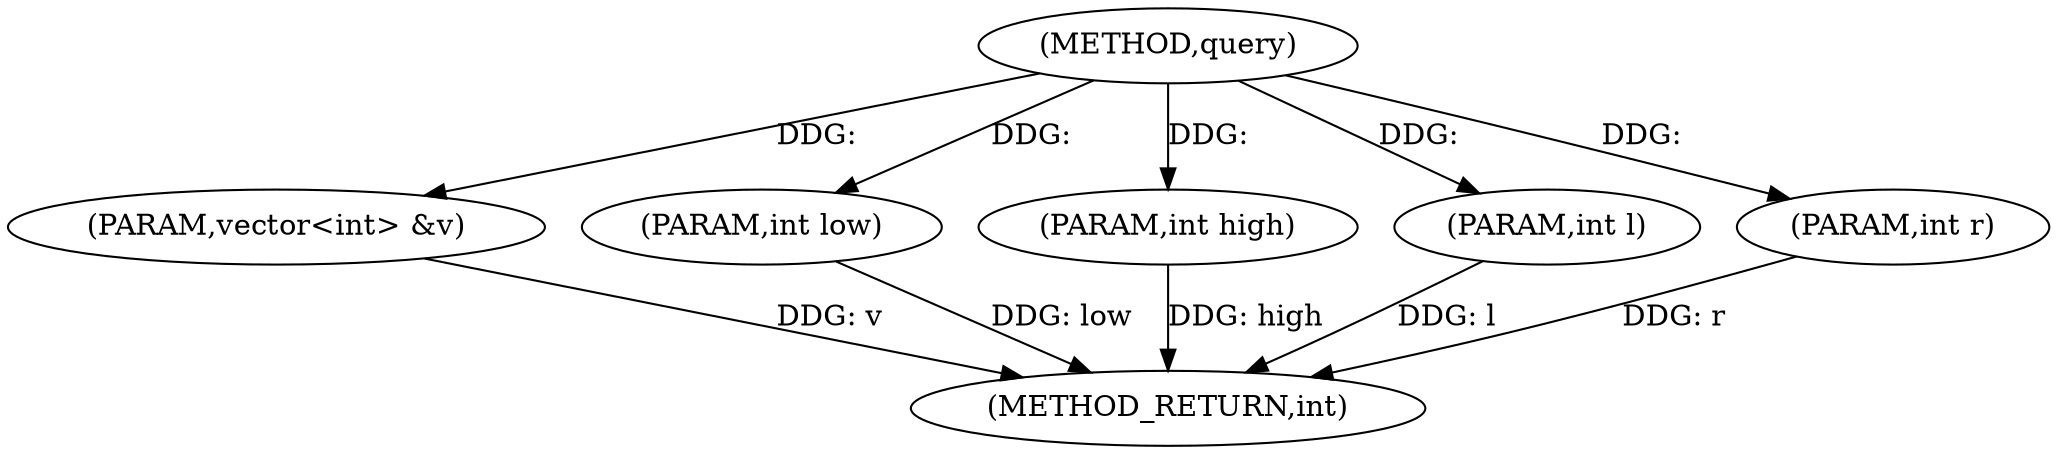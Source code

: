 digraph "query" {  
"1000145" [label = "(METHOD,query)" ]
"1000152" [label = "(METHOD_RETURN,int)" ]
"1000146" [label = "(PARAM,vector<int> &v)" ]
"1000147" [label = "(PARAM,int low)" ]
"1000148" [label = "(PARAM,int high)" ]
"1000149" [label = "(PARAM,int l)" ]
"1000150" [label = "(PARAM,int r)" ]
  "1000146" -> "1000152"  [ label = "DDG: v"] 
  "1000147" -> "1000152"  [ label = "DDG: low"] 
  "1000148" -> "1000152"  [ label = "DDG: high"] 
  "1000149" -> "1000152"  [ label = "DDG: l"] 
  "1000150" -> "1000152"  [ label = "DDG: r"] 
  "1000145" -> "1000146"  [ label = "DDG: "] 
  "1000145" -> "1000147"  [ label = "DDG: "] 
  "1000145" -> "1000148"  [ label = "DDG: "] 
  "1000145" -> "1000149"  [ label = "DDG: "] 
  "1000145" -> "1000150"  [ label = "DDG: "] 
}
